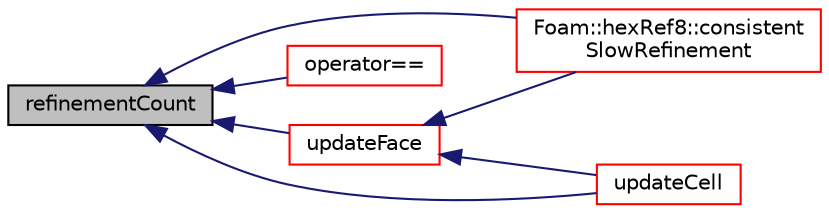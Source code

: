digraph "refinementCount"
{
  bgcolor="transparent";
  edge [fontname="Helvetica",fontsize="10",labelfontname="Helvetica",labelfontsize="10"];
  node [fontname="Helvetica",fontsize="10",shape=record];
  rankdir="LR";
  Node1 [label="refinementCount",height=0.2,width=0.4,color="black", fillcolor="grey75", style="filled", fontcolor="black"];
  Node1 -> Node2 [dir="back",color="midnightblue",fontsize="10",style="solid",fontname="Helvetica"];
  Node2 [label="Foam::hexRef8::consistent\lSlowRefinement",height=0.2,width=0.4,color="red",URL="$a01022.html#aeb54557fb67f4384c1d524d031d65e71",tooltip="Like consistentRefinement but slower: "];
  Node1 -> Node3 [dir="back",color="midnightblue",fontsize="10",style="solid",fontname="Helvetica"];
  Node3 [label="operator==",height=0.2,width=0.4,color="red",URL="$a02157.html#abbc05d850d5cf78cdb64a301cfce4c2a"];
  Node1 -> Node4 [dir="back",color="midnightblue",fontsize="10",style="solid",fontname="Helvetica"];
  Node4 [label="updateCell",height=0.2,width=0.4,color="red",URL="$a02157.html#a69d54a47ee4e59eddf4901807b7701de",tooltip="Influence of neighbouring face. "];
  Node1 -> Node5 [dir="back",color="midnightblue",fontsize="10",style="solid",fontname="Helvetica"];
  Node5 [label="updateFace",height=0.2,width=0.4,color="red",URL="$a02157.html#a9d06a863c303832327d5ec1fdb29885c",tooltip="Influence of neighbouring cell. "];
  Node5 -> Node2 [dir="back",color="midnightblue",fontsize="10",style="solid",fontname="Helvetica"];
  Node5 -> Node4 [dir="back",color="midnightblue",fontsize="10",style="solid",fontname="Helvetica"];
}
